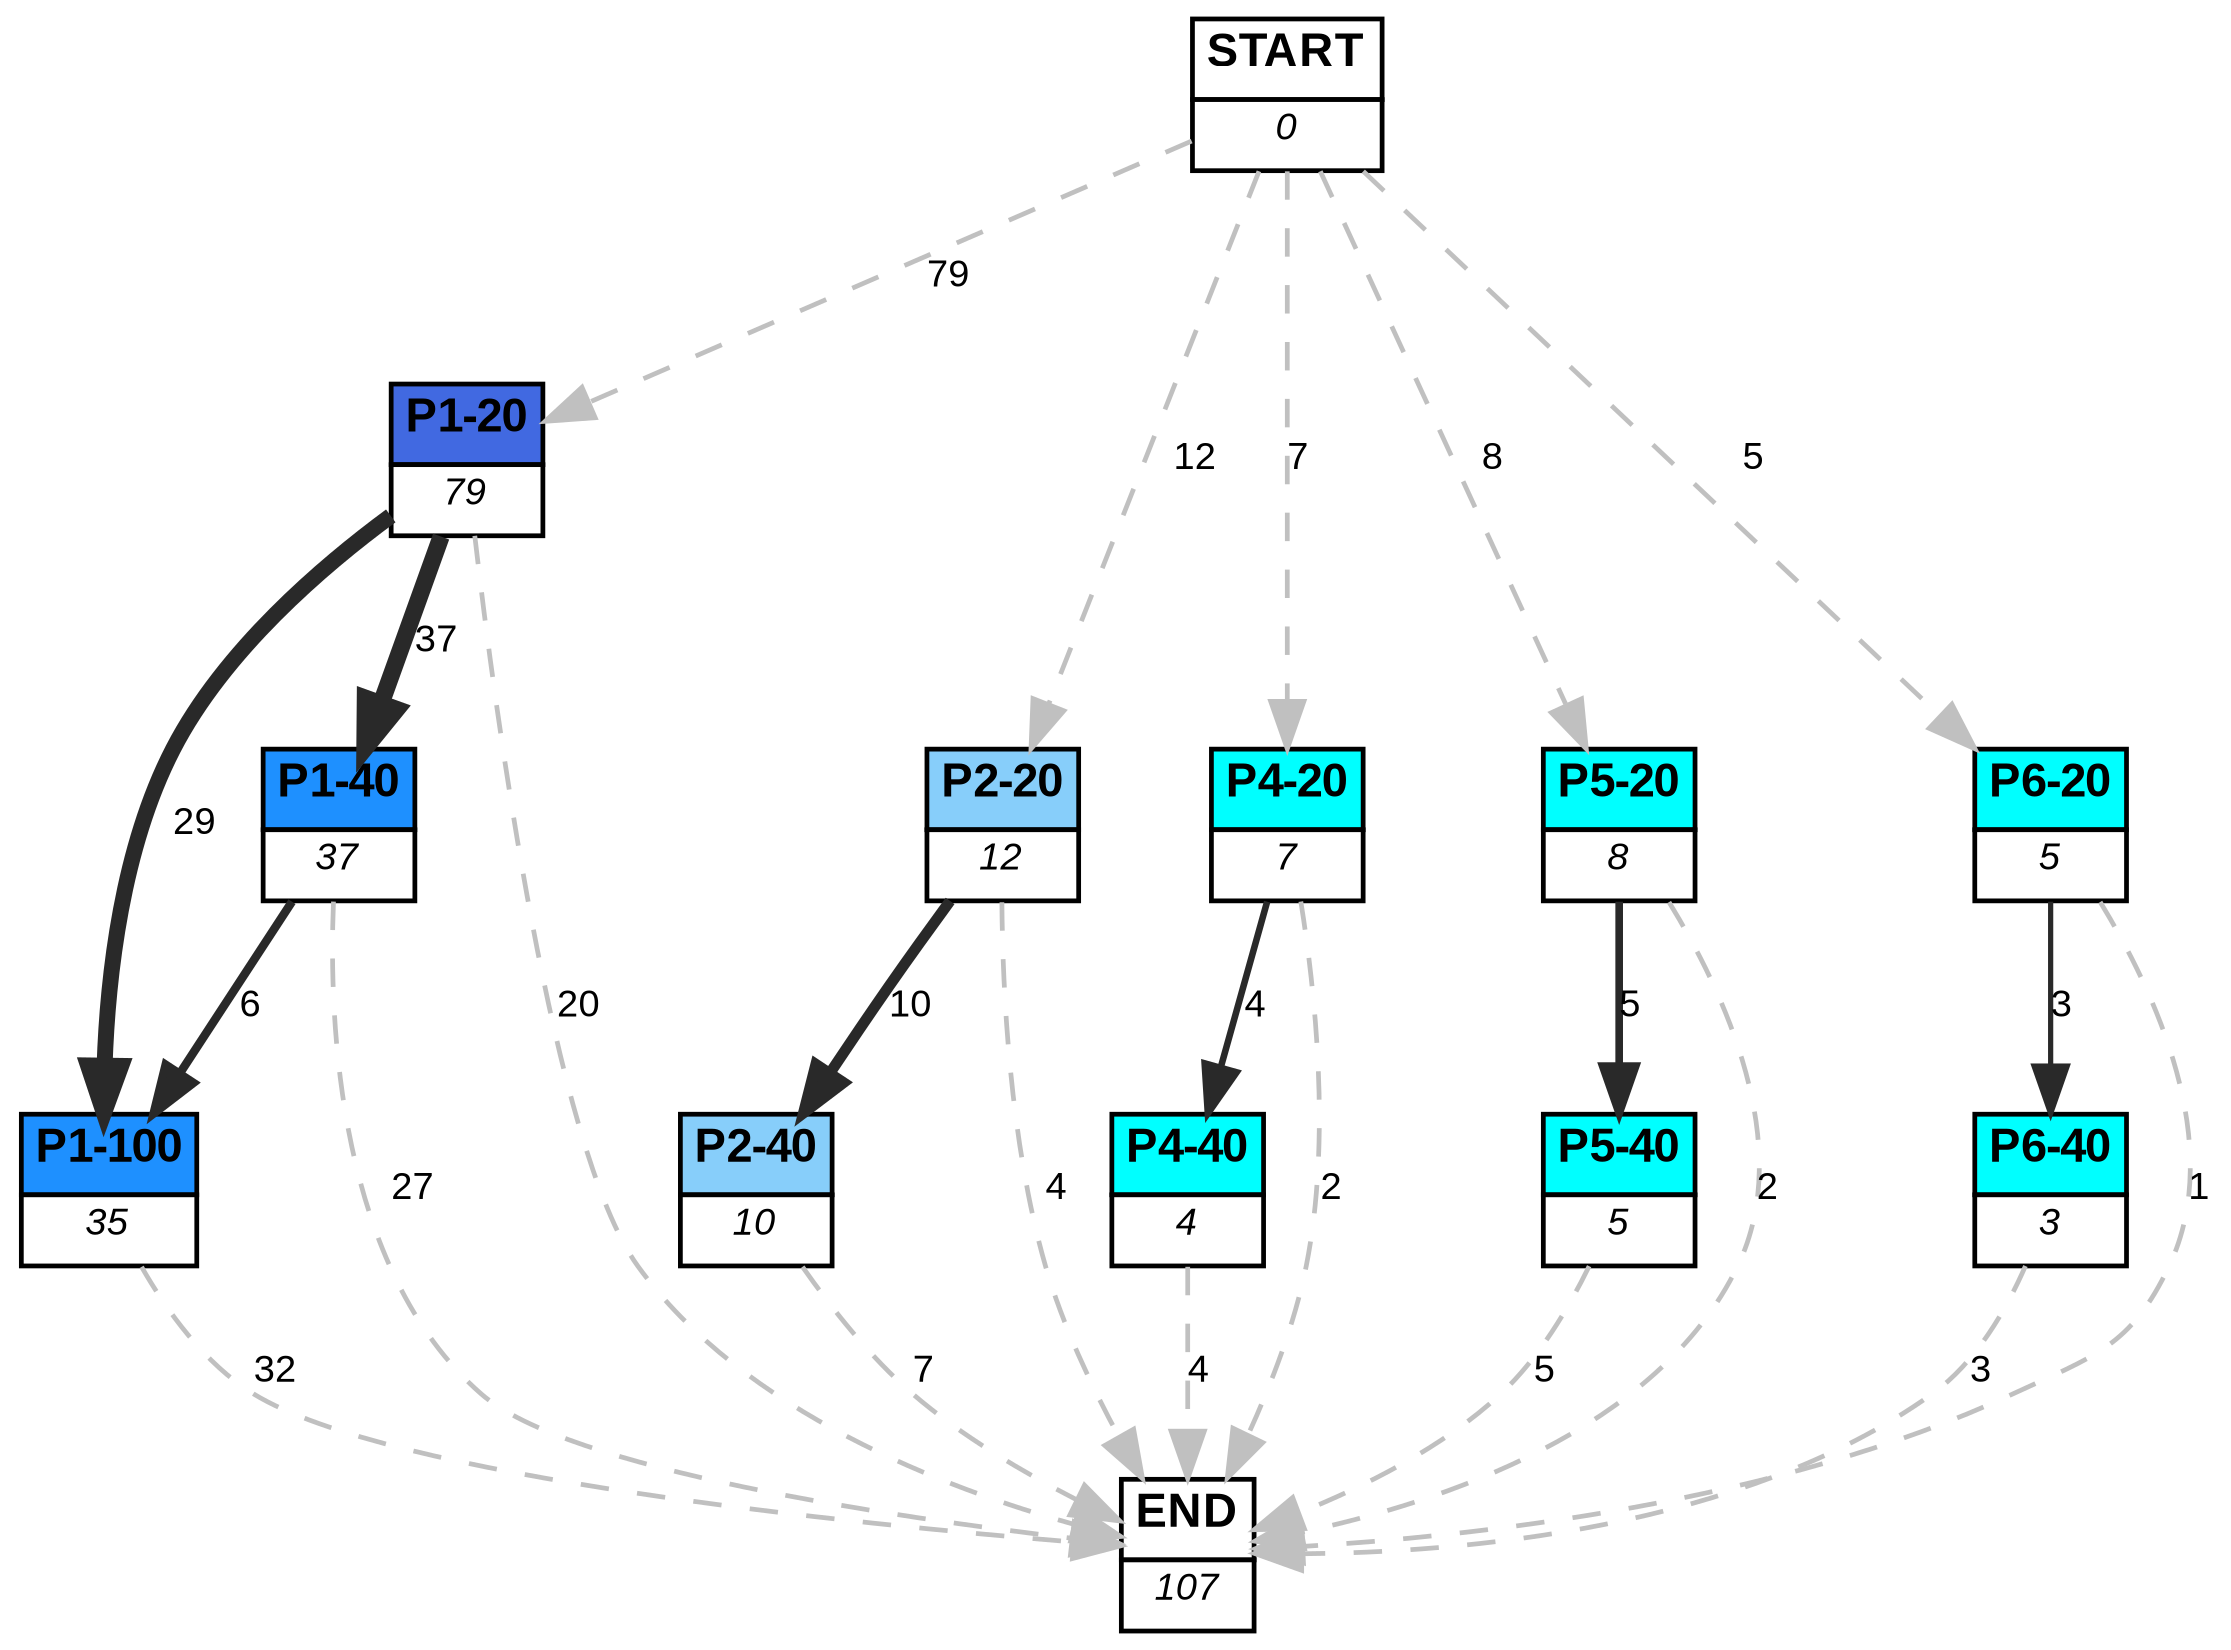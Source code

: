 digraph graphname {
	dpi = 150
	size="16,11!";
	margin = 0;
"P1-20" [shape=plain, label=<<table border="0" cellborder="1" cellspacing="0"><tr><td bgcolor="royalblue"><FONT face="Arial" POINT-SIZE="10"><b>P1-20</b></FONT></td></tr><tr><td bgcolor="white"><FONT face="Arial" POINT-SIZE="8"><i>79</i></FONT></td></tr></table>>]
"P1-40" [shape=plain, label=<<table border="0" cellborder="1" cellspacing="0"><tr><td bgcolor="dodgerblue"><FONT face="Arial" POINT-SIZE="10"><b>P1-40</b></FONT></td></tr><tr><td bgcolor="white"><FONT face="Arial" POINT-SIZE="8"><i>37</i></FONT></td></tr></table>>]
"P1-100" [shape=plain, label=<<table border="0" cellborder="1" cellspacing="0"><tr><td bgcolor="dodgerblue"><FONT face="Arial" POINT-SIZE="10"><b>P1-100</b></FONT></td></tr><tr><td bgcolor="white"><FONT face="Arial" POINT-SIZE="8"><i>35</i></FONT></td></tr></table>>]
"P2-20" [shape=plain, label=<<table border="0" cellborder="1" cellspacing="0"><tr><td bgcolor="lightskyblue"><FONT face="Arial" POINT-SIZE="10"><b>P2-20</b></FONT></td></tr><tr><td bgcolor="white"><FONT face="Arial" POINT-SIZE="8"><i>12</i></FONT></td></tr></table>>]
"P2-40" [shape=plain, label=<<table border="0" cellborder="1" cellspacing="0"><tr><td bgcolor="lightskyblue"><FONT face="Arial" POINT-SIZE="10"><b>P2-40</b></FONT></td></tr><tr><td bgcolor="white"><FONT face="Arial" POINT-SIZE="8"><i>10</i></FONT></td></tr></table>>]
"P4-20" [shape=plain, label=<<table border="0" cellborder="1" cellspacing="0"><tr><td bgcolor="aqua"><FONT face="Arial" POINT-SIZE="10"><b>P4-20</b></FONT></td></tr><tr><td bgcolor="white"><FONT face="Arial" POINT-SIZE="8"><i>7</i></FONT></td></tr></table>>]
"P4-40" [shape=plain, label=<<table border="0" cellborder="1" cellspacing="0"><tr><td bgcolor="aqua"><FONT face="Arial" POINT-SIZE="10"><b>P4-40</b></FONT></td></tr><tr><td bgcolor="white"><FONT face="Arial" POINT-SIZE="8"><i>4</i></FONT></td></tr></table>>]
"P5-20" [shape=plain, label=<<table border="0" cellborder="1" cellspacing="0"><tr><td bgcolor="aqua"><FONT face="Arial" POINT-SIZE="10"><b>P5-20</b></FONT></td></tr><tr><td bgcolor="white"><FONT face="Arial" POINT-SIZE="8"><i>8</i></FONT></td></tr></table>>]
"P5-40" [shape=plain, label=<<table border="0" cellborder="1" cellspacing="0"><tr><td bgcolor="aqua"><FONT face="Arial" POINT-SIZE="10"><b>P5-40</b></FONT></td></tr><tr><td bgcolor="white"><FONT face="Arial" POINT-SIZE="8"><i>5</i></FONT></td></tr></table>>]
"P6-20" [shape=plain, label=<<table border="0" cellborder="1" cellspacing="0"><tr><td bgcolor="aqua"><FONT face="Arial" POINT-SIZE="10"><b>P6-20</b></FONT></td></tr><tr><td bgcolor="white"><FONT face="Arial" POINT-SIZE="8"><i>5</i></FONT></td></tr></table>>]
"P6-40" [shape=plain, label=<<table border="0" cellborder="1" cellspacing="0"><tr><td bgcolor="aqua"><FONT face="Arial" POINT-SIZE="10"><b>P6-40</b></FONT></td></tr><tr><td bgcolor="white"><FONT face="Arial" POINT-SIZE="8"><i>3</i></FONT></td></tr></table>>]
"START" [shape=plain, label=<<table border="0" cellborder="1" cellspacing="0"><tr><td bgcolor="white"><FONT face="Arial" POINT-SIZE="10"><b>START</b></FONT></td></tr><tr><td bgcolor="white"><FONT face="Arial" POINT-SIZE="8"><i>0</i></FONT></td></tr></table>>]
"END" [shape=plain, label=<<table border="0" cellborder="1" cellspacing="0"><tr><td bgcolor="white"><FONT face="Arial" POINT-SIZE="10"><b>END</b></FONT></td></tr><tr><td bgcolor="white"><FONT face="Arial" POINT-SIZE="8"><i>107</i></FONT></td></tr></table>>]
"P1-20" -> "P1-40" [ color=grey16 penwidth = "3.6109179126442243"label ="37" labelfloat=false fontname="Arial" fontsize=8]
"P1-20" -> "P1-100" [ color=grey16 penwidth = "3.367295829986474"label ="29" labelfloat=false fontname="Arial" fontsize=8]
"P1-20" -> "END" [ style = dashed color=grey label ="20" labelfloat=false fontname="Arial" fontsize=8]
"P1-40" -> "P1-100" [ color=grey16 penwidth = "1.791759469228055"label ="6" labelfloat=false fontname="Arial" fontsize=8]
"P1-40" -> "END" [ style = dashed color=grey label ="27" labelfloat=false fontname="Arial" fontsize=8]
"P1-100" -> "END" [ style = dashed color=grey label ="32" labelfloat=false fontname="Arial" fontsize=8]
"P2-20" -> "P2-40" [ color=grey16 penwidth = "2.302585092994046"label ="10" labelfloat=false fontname="Arial" fontsize=8]
"P2-20" -> "END" [ style = dashed color=grey label ="4" labelfloat=false fontname="Arial" fontsize=8]
"P2-40" -> "END" [ style = dashed color=grey label ="7" labelfloat=false fontname="Arial" fontsize=8]
"P4-20" -> "P4-40" [ color=grey16 penwidth = "1.3862943611198906"label ="4" labelfloat=false fontname="Arial" fontsize=8]
"P4-20" -> "END" [ style = dashed color=grey label ="2" labelfloat=false fontname="Arial" fontsize=8]
"P4-40" -> "END" [ style = dashed color=grey label ="4" labelfloat=false fontname="Arial" fontsize=8]
"P5-20" -> "P5-40" [ color=grey16 penwidth = "1.6094379124341003"label ="5" labelfloat=false fontname="Arial" fontsize=8]
"P5-20" -> "END" [ style = dashed color=grey label ="2" labelfloat=false fontname="Arial" fontsize=8]
"P5-40" -> "END" [ style = dashed color=grey label ="5" labelfloat=false fontname="Arial" fontsize=8]
"P6-20" -> "P6-40" [ color=grey16 penwidth = "1.0986122886681098"label ="3" labelfloat=false fontname="Arial" fontsize=8]
"P6-20" -> "END" [ style = dashed color=grey label ="1" labelfloat=false fontname="Arial" fontsize=8]
"P6-40" -> "END" [ style = dashed color=grey label ="3" labelfloat=false fontname="Arial" fontsize=8]
"START" -> "P1-20" [ style = dashed color=grey label ="79" labelfloat=false fontname="Arial" fontsize=8]
"START" -> "P2-20" [ style = dashed color=grey label ="12" labelfloat=false fontname="Arial" fontsize=8]
"START" -> "P4-20" [ style = dashed color=grey label ="7" labelfloat=false fontname="Arial" fontsize=8]
"START" -> "P5-20" [ style = dashed color=grey label ="8" labelfloat=false fontname="Arial" fontsize=8]
"START" -> "P6-20" [ style = dashed color=grey label ="5" labelfloat=false fontname="Arial" fontsize=8]
}
